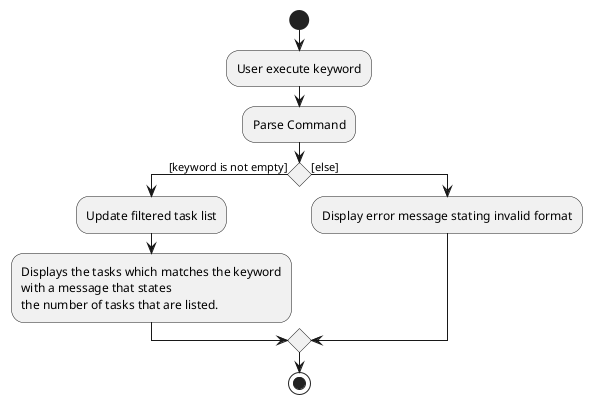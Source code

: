 @startuml
start
:User execute keyword;
:Parse Command;
if () then ([keyword is not empty])
    :Update filtered task list;
    :Displays the tasks which matches the keyword
    with a message that states
    the number of tasks that are listed. ;

else ([else])
  :Display error message stating invalid format;

endif

stop

@enduml
